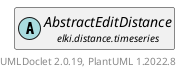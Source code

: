 @startuml
    remove .*\.(Instance|Par|Parameterizer|Factory)$
    set namespaceSeparator none
    hide empty fields
    hide empty methods

    abstract class "<size:14>AbstractEditDistance.Par\n<size:10>elki.distance.timeseries" as elki.distance.timeseries.AbstractEditDistance.Par [[AbstractEditDistance.Par.html]] {
        {static} +BANDSIZE_ID: OptionID
        #bandSize: double
        +configure(Parameterization): void
    }

    interface "<size:14>Parameterizer\n<size:10>elki.utilities.optionhandling" as elki.utilities.optionhandling.Parameterizer [[../../utilities/optionhandling/Parameterizer.html]] {
        {abstract} +make(): Object
    }
    abstract class "<size:14>AbstractEditDistance\n<size:10>elki.distance.timeseries" as elki.distance.timeseries.AbstractEditDistance [[AbstractEditDistance.html]]

    elki.utilities.optionhandling.Parameterizer <|.. elki.distance.timeseries.AbstractEditDistance.Par
    elki.distance.timeseries.AbstractEditDistance +-- elki.distance.timeseries.AbstractEditDistance.Par

    center footer UMLDoclet 2.0.19, PlantUML 1.2022.8
@enduml
